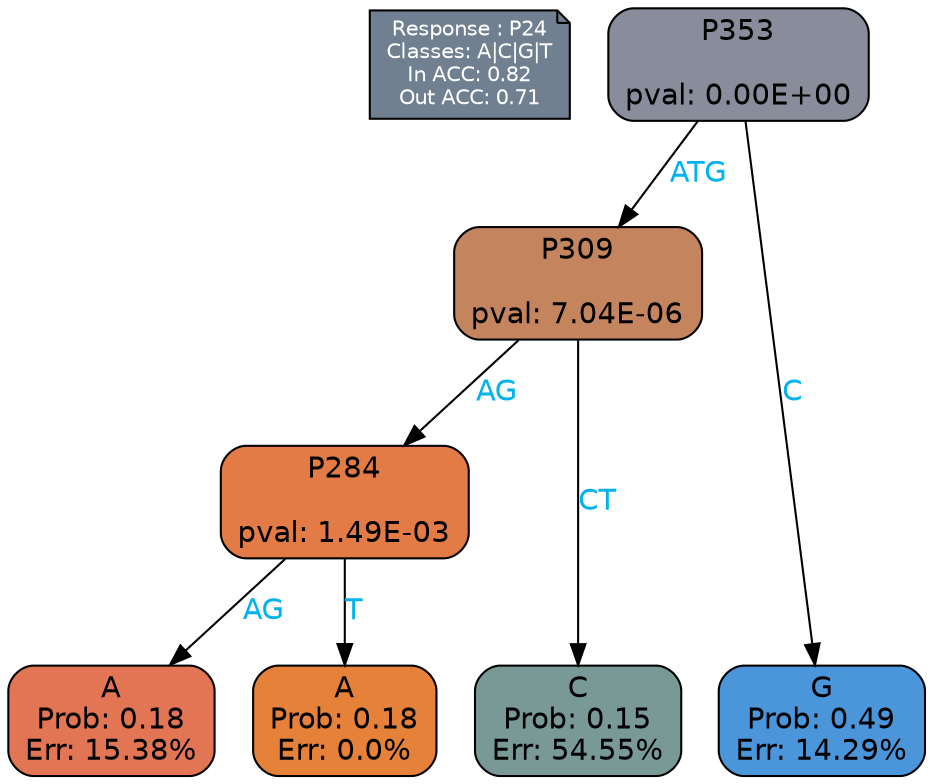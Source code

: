 digraph Tree {
node [shape=box, style="filled, rounded", color="black", fontname=helvetica] ;
graph [ranksep=equally, splines=polylines, bgcolor=transparent, dpi=600] ;
edge [fontname=helvetica] ;
LEGEND [label="Response : P24
Classes: A|C|G|T
In ACC: 0.82
Out ACC: 0.71
",shape=note,align=left,style=filled,fillcolor="slategray",fontcolor="white",fontsize=10];1 [label="P353

pval: 0.00E+00", fillcolor="#898c9a"] ;
2 [label="P309

pval: 7.04E-06", fillcolor="#c4845e"] ;
3 [label="P284

pval: 1.49E-03", fillcolor="#e37b46"] ;
4 [label="A
Prob: 0.18
Err: 15.38%", fillcolor="#e27553"] ;
5 [label="A
Prob: 0.18
Err: 0.0%", fillcolor="#e58139"] ;
6 [label="C
Prob: 0.15
Err: 54.55%", fillcolor="#789996"] ;
7 [label="G
Prob: 0.49
Err: 14.29%", fillcolor="#4b95db"] ;
1 -> 2 [label="ATG",fontcolor=deepskyblue2] ;
1 -> 7 [label="C",fontcolor=deepskyblue2] ;
2 -> 3 [label="AG",fontcolor=deepskyblue2] ;
2 -> 6 [label="CT",fontcolor=deepskyblue2] ;
3 -> 4 [label="AG",fontcolor=deepskyblue2] ;
3 -> 5 [label="T",fontcolor=deepskyblue2] ;
{rank = same; 4;5;6;7;}{rank = same; LEGEND;1;}}